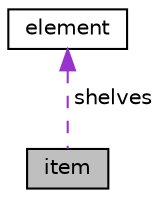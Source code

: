 digraph "item"
{
  edge [fontname="Helvetica",fontsize="10",labelfontname="Helvetica",labelfontsize="10"];
  node [fontname="Helvetica",fontsize="10",shape=record];
  Node1 [label="item",height=0.2,width=0.4,color="black", fillcolor="grey75", style="filled", fontcolor="black"];
  Node2 -> Node1 [dir="back",color="darkorchid3",fontsize="10",style="dashed",label=" shelves" ,fontname="Helvetica"];
  Node2 [label="element",height=0.2,width=0.4,color="black", fillcolor="white", style="filled",URL="$unionelement.html"];
}
